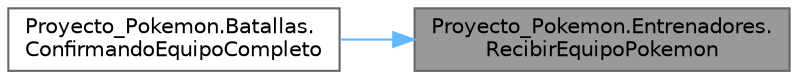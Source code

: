 digraph "Proyecto_Pokemon.Entrenadores.RecibirEquipoPokemon"
{
 // INTERACTIVE_SVG=YES
 // LATEX_PDF_SIZE
  bgcolor="transparent";
  edge [fontname=Helvetica,fontsize=10,labelfontname=Helvetica,labelfontsize=10];
  node [fontname=Helvetica,fontsize=10,shape=box,height=0.2,width=0.4];
  rankdir="RL";
  Node1 [id="Node000001",label="Proyecto_Pokemon.Entrenadores.\lRecibirEquipoPokemon",height=0.2,width=0.4,color="gray40", fillcolor="grey60", style="filled", fontcolor="black",tooltip="Devuelve pokemones de equipo."];
  Node1 -> Node2 [id="edge1_Node000001_Node000002",dir="back",color="steelblue1",style="solid",tooltip=" "];
  Node2 [id="Node000002",label="Proyecto_Pokemon.Batallas.\lConfirmandoEquipoCompleto",height=0.2,width=0.4,color="grey40", fillcolor="white", style="filled",URL="$classProyecto__Pokemon_1_1Batallas.html#ae533eaec5c28f9a30ec29f318c53831e",tooltip="Verifica si ambos entrenadores ya tienen sus equipos completos."];
}
